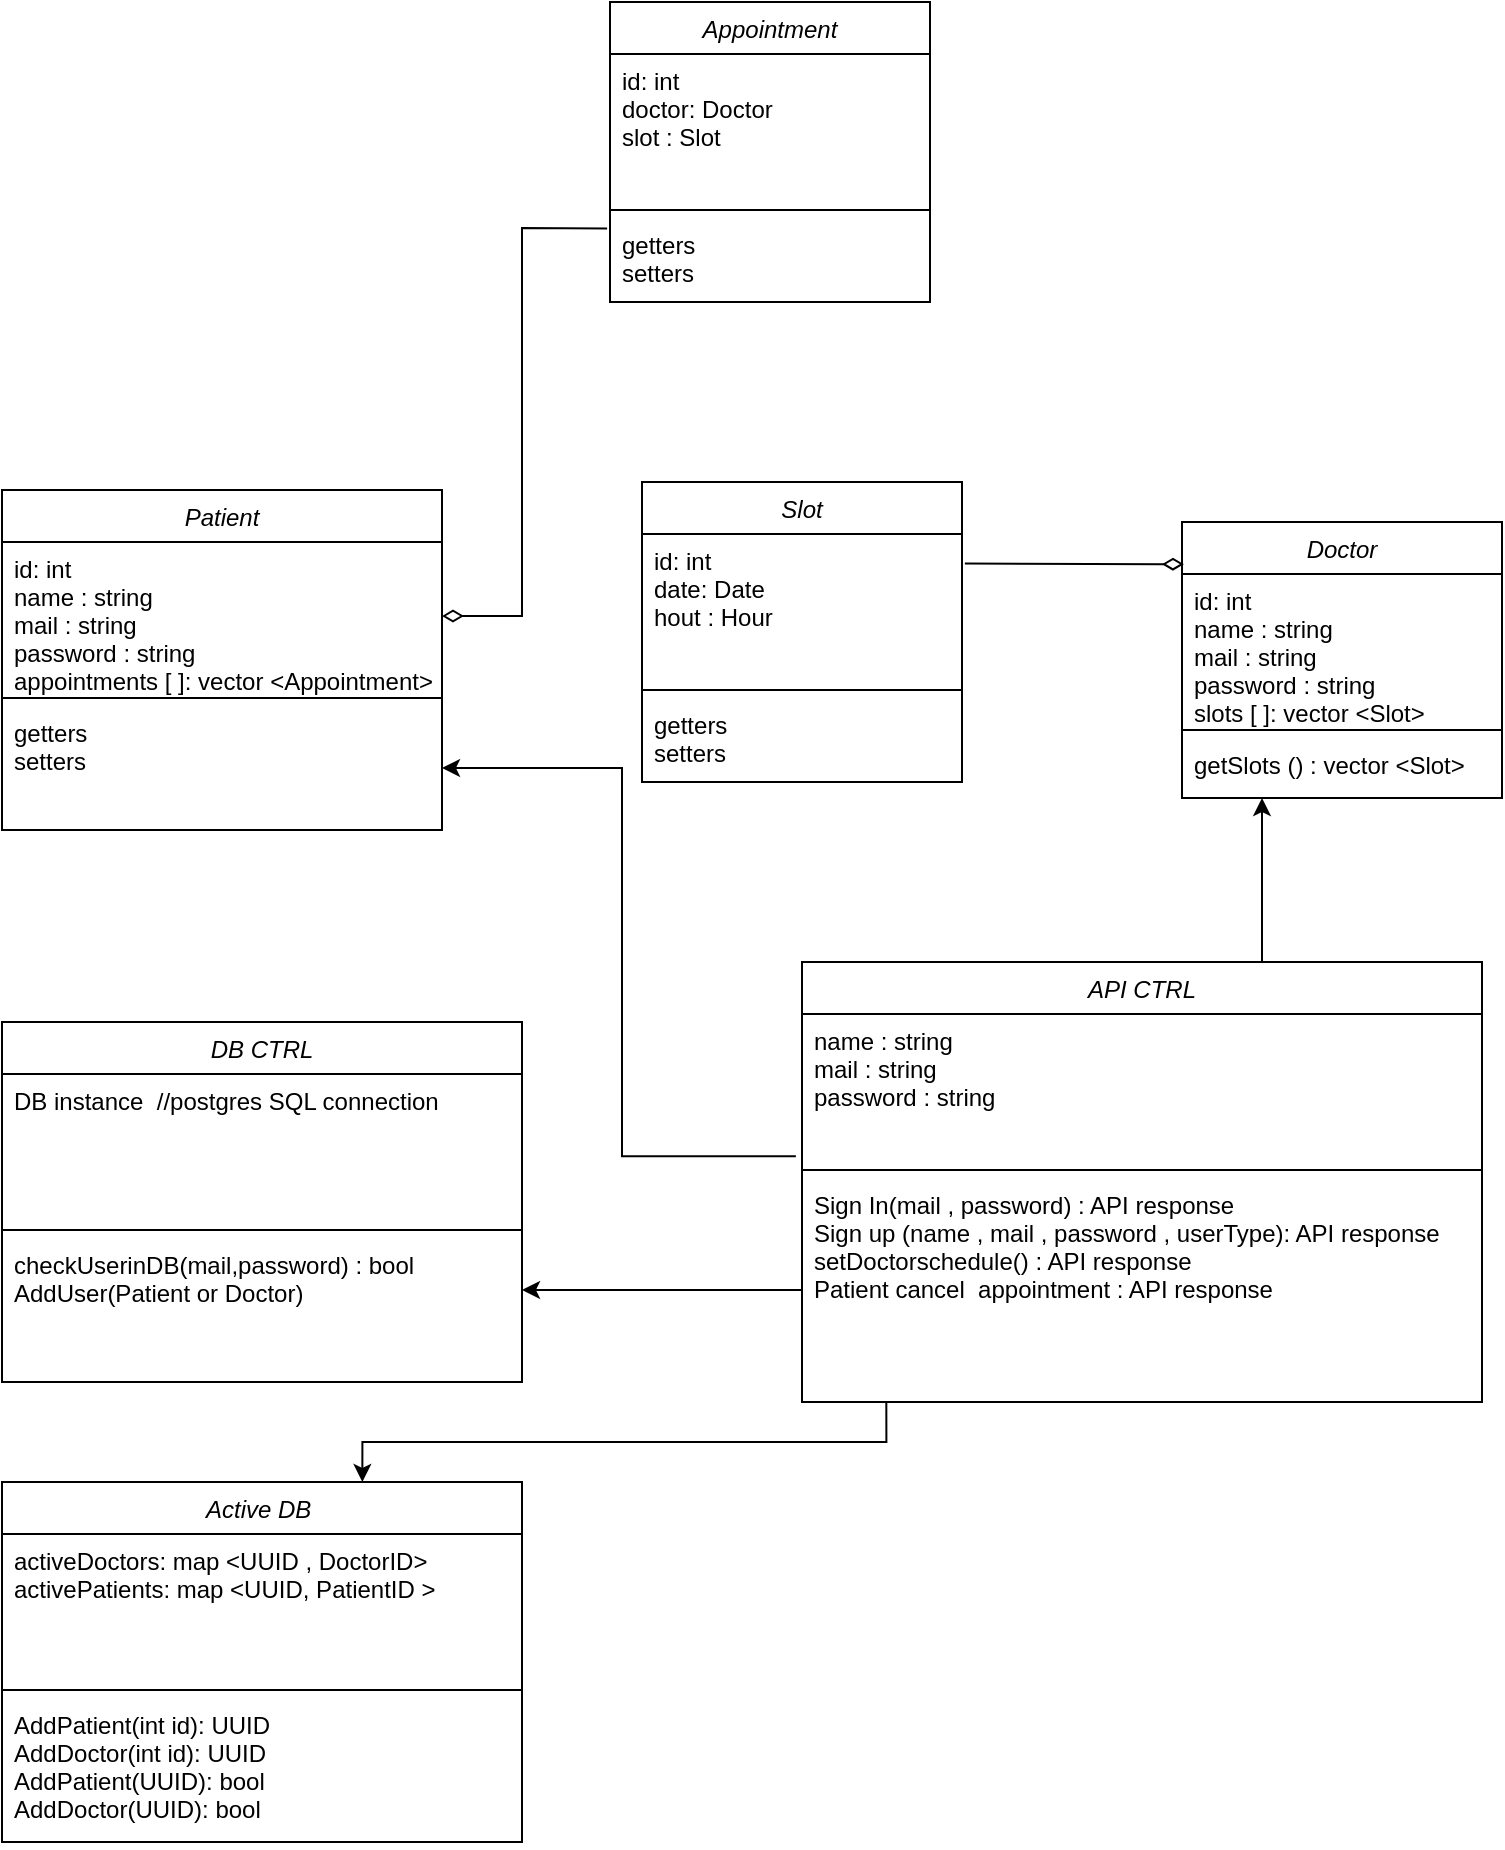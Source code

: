 <mxfile version="22.0.8" type="device">
  <diagram id="C5RBs43oDa-KdzZeNtuy" name="Page-1">
    <mxGraphModel dx="890" dy="398" grid="1" gridSize="10" guides="1" tooltips="1" connect="1" arrows="1" fold="1" page="1" pageScale="1" pageWidth="827" pageHeight="1169" math="0" shadow="0">
      <root>
        <mxCell id="WIyWlLk6GJQsqaUBKTNV-0" />
        <mxCell id="WIyWlLk6GJQsqaUBKTNV-1" parent="WIyWlLk6GJQsqaUBKTNV-0" />
        <mxCell id="zkfFHV4jXpPFQw0GAbJ--0" value="Patient" style="swimlane;fontStyle=2;align=center;verticalAlign=top;childLayout=stackLayout;horizontal=1;startSize=26;horizontalStack=0;resizeParent=1;resizeLast=0;collapsible=1;marginBottom=0;rounded=0;shadow=0;strokeWidth=1;" parent="WIyWlLk6GJQsqaUBKTNV-1" vertex="1">
          <mxGeometry x="30" y="314" width="220" height="170" as="geometry">
            <mxRectangle x="230" y="140" width="160" height="26" as="alternateBounds" />
          </mxGeometry>
        </mxCell>
        <mxCell id="zkfFHV4jXpPFQw0GAbJ--1" value="id: int&#xa;name : string&#xa;mail : string&#xa;password : string&#xa;appointments [ ]: vector &lt;Appointment&gt;" style="text;align=left;verticalAlign=top;spacingLeft=4;spacingRight=4;overflow=hidden;rotatable=0;points=[[0,0.5],[1,0.5]];portConstraint=eastwest;" parent="zkfFHV4jXpPFQw0GAbJ--0" vertex="1">
          <mxGeometry y="26" width="220" height="74" as="geometry" />
        </mxCell>
        <mxCell id="zkfFHV4jXpPFQw0GAbJ--4" value="" style="line;html=1;strokeWidth=1;align=left;verticalAlign=middle;spacingTop=-1;spacingLeft=3;spacingRight=3;rotatable=0;labelPosition=right;points=[];portConstraint=eastwest;" parent="zkfFHV4jXpPFQw0GAbJ--0" vertex="1">
          <mxGeometry y="100" width="220" height="8" as="geometry" />
        </mxCell>
        <mxCell id="zkfFHV4jXpPFQw0GAbJ--5" value="getters &#xa;setters" style="text;align=left;verticalAlign=top;spacingLeft=4;spacingRight=4;overflow=hidden;rotatable=0;points=[[0,0.5],[1,0.5]];portConstraint=eastwest;" parent="zkfFHV4jXpPFQw0GAbJ--0" vertex="1">
          <mxGeometry y="108" width="220" height="62" as="geometry" />
        </mxCell>
        <mxCell id="1ouZLoc-aTyhCqWOUcrq-25" value="Doctor" style="swimlane;fontStyle=2;align=center;verticalAlign=top;childLayout=stackLayout;horizontal=1;startSize=26;horizontalStack=0;resizeParent=1;resizeLast=0;collapsible=1;marginBottom=0;rounded=0;shadow=0;strokeWidth=1;" parent="WIyWlLk6GJQsqaUBKTNV-1" vertex="1">
          <mxGeometry x="620" y="330" width="160" height="138" as="geometry">
            <mxRectangle x="230" y="140" width="160" height="26" as="alternateBounds" />
          </mxGeometry>
        </mxCell>
        <mxCell id="1ouZLoc-aTyhCqWOUcrq-26" value="id: int&#xa;name : string&#xa;mail : string&#xa;password : string&#xa;slots [ ]: vector &lt;Slot&gt;" style="text;align=left;verticalAlign=top;spacingLeft=4;spacingRight=4;overflow=hidden;rotatable=0;points=[[0,0.5],[1,0.5]];portConstraint=eastwest;" parent="1ouZLoc-aTyhCqWOUcrq-25" vertex="1">
          <mxGeometry y="26" width="160" height="74" as="geometry" />
        </mxCell>
        <mxCell id="1ouZLoc-aTyhCqWOUcrq-27" value="" style="line;html=1;strokeWidth=1;align=left;verticalAlign=middle;spacingTop=-1;spacingLeft=3;spacingRight=3;rotatable=0;labelPosition=right;points=[];portConstraint=eastwest;" parent="1ouZLoc-aTyhCqWOUcrq-25" vertex="1">
          <mxGeometry y="100" width="160" height="8" as="geometry" />
        </mxCell>
        <mxCell id="1ouZLoc-aTyhCqWOUcrq-28" value="getSlots () : vector &lt;Slot&gt;" style="text;align=left;verticalAlign=top;spacingLeft=4;spacingRight=4;overflow=hidden;rotatable=0;points=[[0,0.5],[1,0.5]];portConstraint=eastwest;" parent="1ouZLoc-aTyhCqWOUcrq-25" vertex="1">
          <mxGeometry y="108" width="160" height="26" as="geometry" />
        </mxCell>
        <mxCell id="1ouZLoc-aTyhCqWOUcrq-29" value="DB CTRL" style="swimlane;fontStyle=2;align=center;verticalAlign=top;childLayout=stackLayout;horizontal=1;startSize=26;horizontalStack=0;resizeParent=1;resizeLast=0;collapsible=1;marginBottom=0;rounded=0;shadow=0;strokeWidth=1;" parent="WIyWlLk6GJQsqaUBKTNV-1" vertex="1">
          <mxGeometry x="30" y="580" width="260" height="180" as="geometry">
            <mxRectangle x="230" y="140" width="160" height="26" as="alternateBounds" />
          </mxGeometry>
        </mxCell>
        <mxCell id="1ouZLoc-aTyhCqWOUcrq-30" value="DB instance  //postgres SQL connection" style="text;align=left;verticalAlign=top;spacingLeft=4;spacingRight=4;overflow=hidden;rotatable=0;points=[[0,0.5],[1,0.5]];portConstraint=eastwest;" parent="1ouZLoc-aTyhCqWOUcrq-29" vertex="1">
          <mxGeometry y="26" width="260" height="74" as="geometry" />
        </mxCell>
        <mxCell id="1ouZLoc-aTyhCqWOUcrq-31" value="" style="line;html=1;strokeWidth=1;align=left;verticalAlign=middle;spacingTop=-1;spacingLeft=3;spacingRight=3;rotatable=0;labelPosition=right;points=[];portConstraint=eastwest;" parent="1ouZLoc-aTyhCqWOUcrq-29" vertex="1">
          <mxGeometry y="100" width="260" height="8" as="geometry" />
        </mxCell>
        <mxCell id="1ouZLoc-aTyhCqWOUcrq-32" value="checkUserinDB(mail,password) : bool&#xa;AddUser(Patient or Doctor)" style="text;align=left;verticalAlign=top;spacingLeft=4;spacingRight=4;overflow=hidden;rotatable=0;points=[[0,0.5],[1,0.5]];portConstraint=eastwest;" parent="1ouZLoc-aTyhCqWOUcrq-29" vertex="1">
          <mxGeometry y="108" width="260" height="72" as="geometry" />
        </mxCell>
        <mxCell id="1ouZLoc-aTyhCqWOUcrq-40" style="edgeStyle=orthogonalEdgeStyle;rounded=0;orthogonalLoop=1;jettySize=auto;html=1;" parent="WIyWlLk6GJQsqaUBKTNV-1" edge="1">
          <mxGeometry relative="1" as="geometry">
            <mxPoint x="660" y="468" as="targetPoint" />
            <mxPoint x="660" y="558" as="sourcePoint" />
          </mxGeometry>
        </mxCell>
        <mxCell id="1ouZLoc-aTyhCqWOUcrq-33" value="API CTRL" style="swimlane;fontStyle=2;align=center;verticalAlign=top;childLayout=stackLayout;horizontal=1;startSize=26;horizontalStack=0;resizeParent=1;resizeLast=0;collapsible=1;marginBottom=0;rounded=0;shadow=0;strokeWidth=1;" parent="WIyWlLk6GJQsqaUBKTNV-1" vertex="1">
          <mxGeometry x="430" y="550" width="340" height="220" as="geometry">
            <mxRectangle x="230" y="140" width="160" height="26" as="alternateBounds" />
          </mxGeometry>
        </mxCell>
        <mxCell id="1ouZLoc-aTyhCqWOUcrq-34" value="name : string&#xa;mail : string&#xa;password : string" style="text;align=left;verticalAlign=top;spacingLeft=4;spacingRight=4;overflow=hidden;rotatable=0;points=[[0,0.5],[1,0.5]];portConstraint=eastwest;" parent="1ouZLoc-aTyhCqWOUcrq-33" vertex="1">
          <mxGeometry y="26" width="340" height="74" as="geometry" />
        </mxCell>
        <mxCell id="1ouZLoc-aTyhCqWOUcrq-35" value="" style="line;html=1;strokeWidth=1;align=left;verticalAlign=middle;spacingTop=-1;spacingLeft=3;spacingRight=3;rotatable=0;labelPosition=right;points=[];portConstraint=eastwest;" parent="1ouZLoc-aTyhCqWOUcrq-33" vertex="1">
          <mxGeometry y="100" width="340" height="8" as="geometry" />
        </mxCell>
        <mxCell id="1ouZLoc-aTyhCqWOUcrq-36" value="Sign In(mail , password) : API response&#xa;Sign up (name , mail , password , userType): API response&#xa;setDoctorschedule() : API response&#xa;Patient cancel  appointment : API response" style="text;align=left;verticalAlign=top;spacingLeft=4;spacingRight=4;overflow=hidden;rotatable=0;points=[[0,0.5],[1,0.5]];portConstraint=eastwest;" parent="1ouZLoc-aTyhCqWOUcrq-33" vertex="1">
          <mxGeometry y="108" width="340" height="112" as="geometry" />
        </mxCell>
        <mxCell id="1ouZLoc-aTyhCqWOUcrq-39" style="edgeStyle=orthogonalEdgeStyle;rounded=0;orthogonalLoop=1;jettySize=auto;html=1;entryX=1;entryY=0.361;entryDx=0;entryDy=0;entryPerimeter=0;" parent="WIyWlLk6GJQsqaUBKTNV-1" source="1ouZLoc-aTyhCqWOUcrq-36" target="1ouZLoc-aTyhCqWOUcrq-32" edge="1">
          <mxGeometry relative="1" as="geometry" />
        </mxCell>
        <mxCell id="1ouZLoc-aTyhCqWOUcrq-41" style="edgeStyle=orthogonalEdgeStyle;rounded=0;orthogonalLoop=1;jettySize=auto;html=1;exitX=-0.009;exitY=0.961;exitDx=0;exitDy=0;exitPerimeter=0;entryX=1;entryY=0.5;entryDx=0;entryDy=0;" parent="WIyWlLk6GJQsqaUBKTNV-1" source="1ouZLoc-aTyhCqWOUcrq-34" target="zkfFHV4jXpPFQw0GAbJ--5" edge="1">
          <mxGeometry relative="1" as="geometry">
            <mxPoint x="330" y="458" as="targetPoint" />
            <mxPoint x="368.64" y="642.376" as="sourcePoint" />
          </mxGeometry>
        </mxCell>
        <mxCell id="1ouZLoc-aTyhCqWOUcrq-42" value="Slot" style="swimlane;fontStyle=2;align=center;verticalAlign=top;childLayout=stackLayout;horizontal=1;startSize=26;horizontalStack=0;resizeParent=1;resizeLast=0;collapsible=1;marginBottom=0;rounded=0;shadow=0;strokeWidth=1;" parent="WIyWlLk6GJQsqaUBKTNV-1" vertex="1">
          <mxGeometry x="350" y="310" width="160" height="150" as="geometry">
            <mxRectangle x="230" y="140" width="160" height="26" as="alternateBounds" />
          </mxGeometry>
        </mxCell>
        <mxCell id="1ouZLoc-aTyhCqWOUcrq-43" value="id: int&#xa;date: Date&#xa;hout : Hour&#xa;" style="text;align=left;verticalAlign=top;spacingLeft=4;spacingRight=4;overflow=hidden;rotatable=0;points=[[0,0.5],[1,0.5]];portConstraint=eastwest;" parent="1ouZLoc-aTyhCqWOUcrq-42" vertex="1">
          <mxGeometry y="26" width="160" height="74" as="geometry" />
        </mxCell>
        <mxCell id="1ouZLoc-aTyhCqWOUcrq-44" value="" style="line;html=1;strokeWidth=1;align=left;verticalAlign=middle;spacingTop=-1;spacingLeft=3;spacingRight=3;rotatable=0;labelPosition=right;points=[];portConstraint=eastwest;" parent="1ouZLoc-aTyhCqWOUcrq-42" vertex="1">
          <mxGeometry y="100" width="160" height="8" as="geometry" />
        </mxCell>
        <mxCell id="1ouZLoc-aTyhCqWOUcrq-45" value="getters &#xa;setters" style="text;align=left;verticalAlign=top;spacingLeft=4;spacingRight=4;overflow=hidden;rotatable=0;points=[[0,0.5],[1,0.5]];portConstraint=eastwest;" parent="1ouZLoc-aTyhCqWOUcrq-42" vertex="1">
          <mxGeometry y="108" width="160" height="42" as="geometry" />
        </mxCell>
        <mxCell id="1ouZLoc-aTyhCqWOUcrq-47" value="" style="endArrow=none;startArrow=diamondThin;endFill=0;startFill=0;html=1;verticalAlign=bottom;labelBackgroundColor=none;strokeWidth=1;startSize=8;endSize=8;rounded=0;entryX=1.009;entryY=0.199;entryDx=0;entryDy=0;entryPerimeter=0;exitX=0.006;exitY=0.153;exitDx=0;exitDy=0;exitPerimeter=0;" parent="WIyWlLk6GJQsqaUBKTNV-1" source="1ouZLoc-aTyhCqWOUcrq-25" target="1ouZLoc-aTyhCqWOUcrq-43" edge="1">
          <mxGeometry width="160" relative="1" as="geometry">
            <mxPoint x="545" y="320" as="sourcePoint" />
            <mxPoint x="655" y="320" as="targetPoint" />
          </mxGeometry>
        </mxCell>
        <mxCell id="1ouZLoc-aTyhCqWOUcrq-52" value="Appointment" style="swimlane;fontStyle=2;align=center;verticalAlign=top;childLayout=stackLayout;horizontal=1;startSize=26;horizontalStack=0;resizeParent=1;resizeLast=0;collapsible=1;marginBottom=0;rounded=0;shadow=0;strokeWidth=1;" parent="WIyWlLk6GJQsqaUBKTNV-1" vertex="1">
          <mxGeometry x="334" y="70" width="160" height="150" as="geometry">
            <mxRectangle x="230" y="140" width="160" height="26" as="alternateBounds" />
          </mxGeometry>
        </mxCell>
        <mxCell id="1ouZLoc-aTyhCqWOUcrq-53" value="id: int&#xa;doctor: Doctor&#xa;slot : Slot&#xa;" style="text;align=left;verticalAlign=top;spacingLeft=4;spacingRight=4;overflow=hidden;rotatable=0;points=[[0,0.5],[1,0.5]];portConstraint=eastwest;" parent="1ouZLoc-aTyhCqWOUcrq-52" vertex="1">
          <mxGeometry y="26" width="160" height="74" as="geometry" />
        </mxCell>
        <mxCell id="1ouZLoc-aTyhCqWOUcrq-54" value="" style="line;html=1;strokeWidth=1;align=left;verticalAlign=middle;spacingTop=-1;spacingLeft=3;spacingRight=3;rotatable=0;labelPosition=right;points=[];portConstraint=eastwest;" parent="1ouZLoc-aTyhCqWOUcrq-52" vertex="1">
          <mxGeometry y="100" width="160" height="8" as="geometry" />
        </mxCell>
        <mxCell id="1ouZLoc-aTyhCqWOUcrq-55" value="getters &#xa;setters" style="text;align=left;verticalAlign=top;spacingLeft=4;spacingRight=4;overflow=hidden;rotatable=0;points=[[0,0.5],[1,0.5]];portConstraint=eastwest;" parent="1ouZLoc-aTyhCqWOUcrq-52" vertex="1">
          <mxGeometry y="108" width="160" height="42" as="geometry" />
        </mxCell>
        <mxCell id="1ouZLoc-aTyhCqWOUcrq-56" value="" style="endArrow=none;startArrow=diamondThin;endFill=0;startFill=0;html=1;verticalAlign=bottom;labelBackgroundColor=none;strokeWidth=1;startSize=8;endSize=8;rounded=0;entryX=-0.009;entryY=0.125;entryDx=0;entryDy=0;entryPerimeter=0;exitX=1;exitY=0.5;exitDx=0;exitDy=0;" parent="WIyWlLk6GJQsqaUBKTNV-1" source="zkfFHV4jXpPFQw0GAbJ--1" target="1ouZLoc-aTyhCqWOUcrq-55" edge="1">
          <mxGeometry width="160" relative="1" as="geometry">
            <mxPoint x="290" y="330" as="sourcePoint" />
            <mxPoint x="180" y="330" as="targetPoint" />
            <Array as="points">
              <mxPoint x="290" y="377" />
              <mxPoint x="290" y="183" />
            </Array>
          </mxGeometry>
        </mxCell>
        <mxCell id="q6jCi4C8_Kdz6_w9IPby-0" value="Active DB " style="swimlane;fontStyle=2;align=center;verticalAlign=top;childLayout=stackLayout;horizontal=1;startSize=26;horizontalStack=0;resizeParent=1;resizeLast=0;collapsible=1;marginBottom=0;rounded=0;shadow=0;strokeWidth=1;" vertex="1" parent="WIyWlLk6GJQsqaUBKTNV-1">
          <mxGeometry x="30" y="810" width="260" height="180" as="geometry">
            <mxRectangle x="230" y="140" width="160" height="26" as="alternateBounds" />
          </mxGeometry>
        </mxCell>
        <mxCell id="q6jCi4C8_Kdz6_w9IPby-1" value="activeDoctors: map &lt;UUID , DoctorID&gt;&#xa;activePatients: map &lt;UUID, PatientID &gt;" style="text;align=left;verticalAlign=top;spacingLeft=4;spacingRight=4;overflow=hidden;rotatable=0;points=[[0,0.5],[1,0.5]];portConstraint=eastwest;" vertex="1" parent="q6jCi4C8_Kdz6_w9IPby-0">
          <mxGeometry y="26" width="260" height="74" as="geometry" />
        </mxCell>
        <mxCell id="q6jCi4C8_Kdz6_w9IPby-2" value="" style="line;html=1;strokeWidth=1;align=left;verticalAlign=middle;spacingTop=-1;spacingLeft=3;spacingRight=3;rotatable=0;labelPosition=right;points=[];portConstraint=eastwest;" vertex="1" parent="q6jCi4C8_Kdz6_w9IPby-0">
          <mxGeometry y="100" width="260" height="8" as="geometry" />
        </mxCell>
        <mxCell id="q6jCi4C8_Kdz6_w9IPby-3" value="AddPatient(int id): UUID&#xa;AddDoctor(int id): UUID&#xa;AddPatient(UUID): bool&#xa;AddDoctor(UUID): bool" style="text;align=left;verticalAlign=top;spacingLeft=4;spacingRight=4;overflow=hidden;rotatable=0;points=[[0,0.5],[1,0.5]];portConstraint=eastwest;" vertex="1" parent="q6jCi4C8_Kdz6_w9IPby-0">
          <mxGeometry y="108" width="260" height="72" as="geometry" />
        </mxCell>
        <mxCell id="q6jCi4C8_Kdz6_w9IPby-4" style="edgeStyle=orthogonalEdgeStyle;rounded=0;orthogonalLoop=1;jettySize=auto;html=1;entryX=0.693;entryY=0;entryDx=0;entryDy=0;entryPerimeter=0;exitX=0.124;exitY=0.998;exitDx=0;exitDy=0;exitPerimeter=0;" edge="1" parent="WIyWlLk6GJQsqaUBKTNV-1" source="1ouZLoc-aTyhCqWOUcrq-36" target="q6jCi4C8_Kdz6_w9IPby-0">
          <mxGeometry relative="1" as="geometry">
            <mxPoint x="430" y="790" as="sourcePoint" />
            <mxPoint x="290" y="790" as="targetPoint" />
          </mxGeometry>
        </mxCell>
      </root>
    </mxGraphModel>
  </diagram>
</mxfile>
